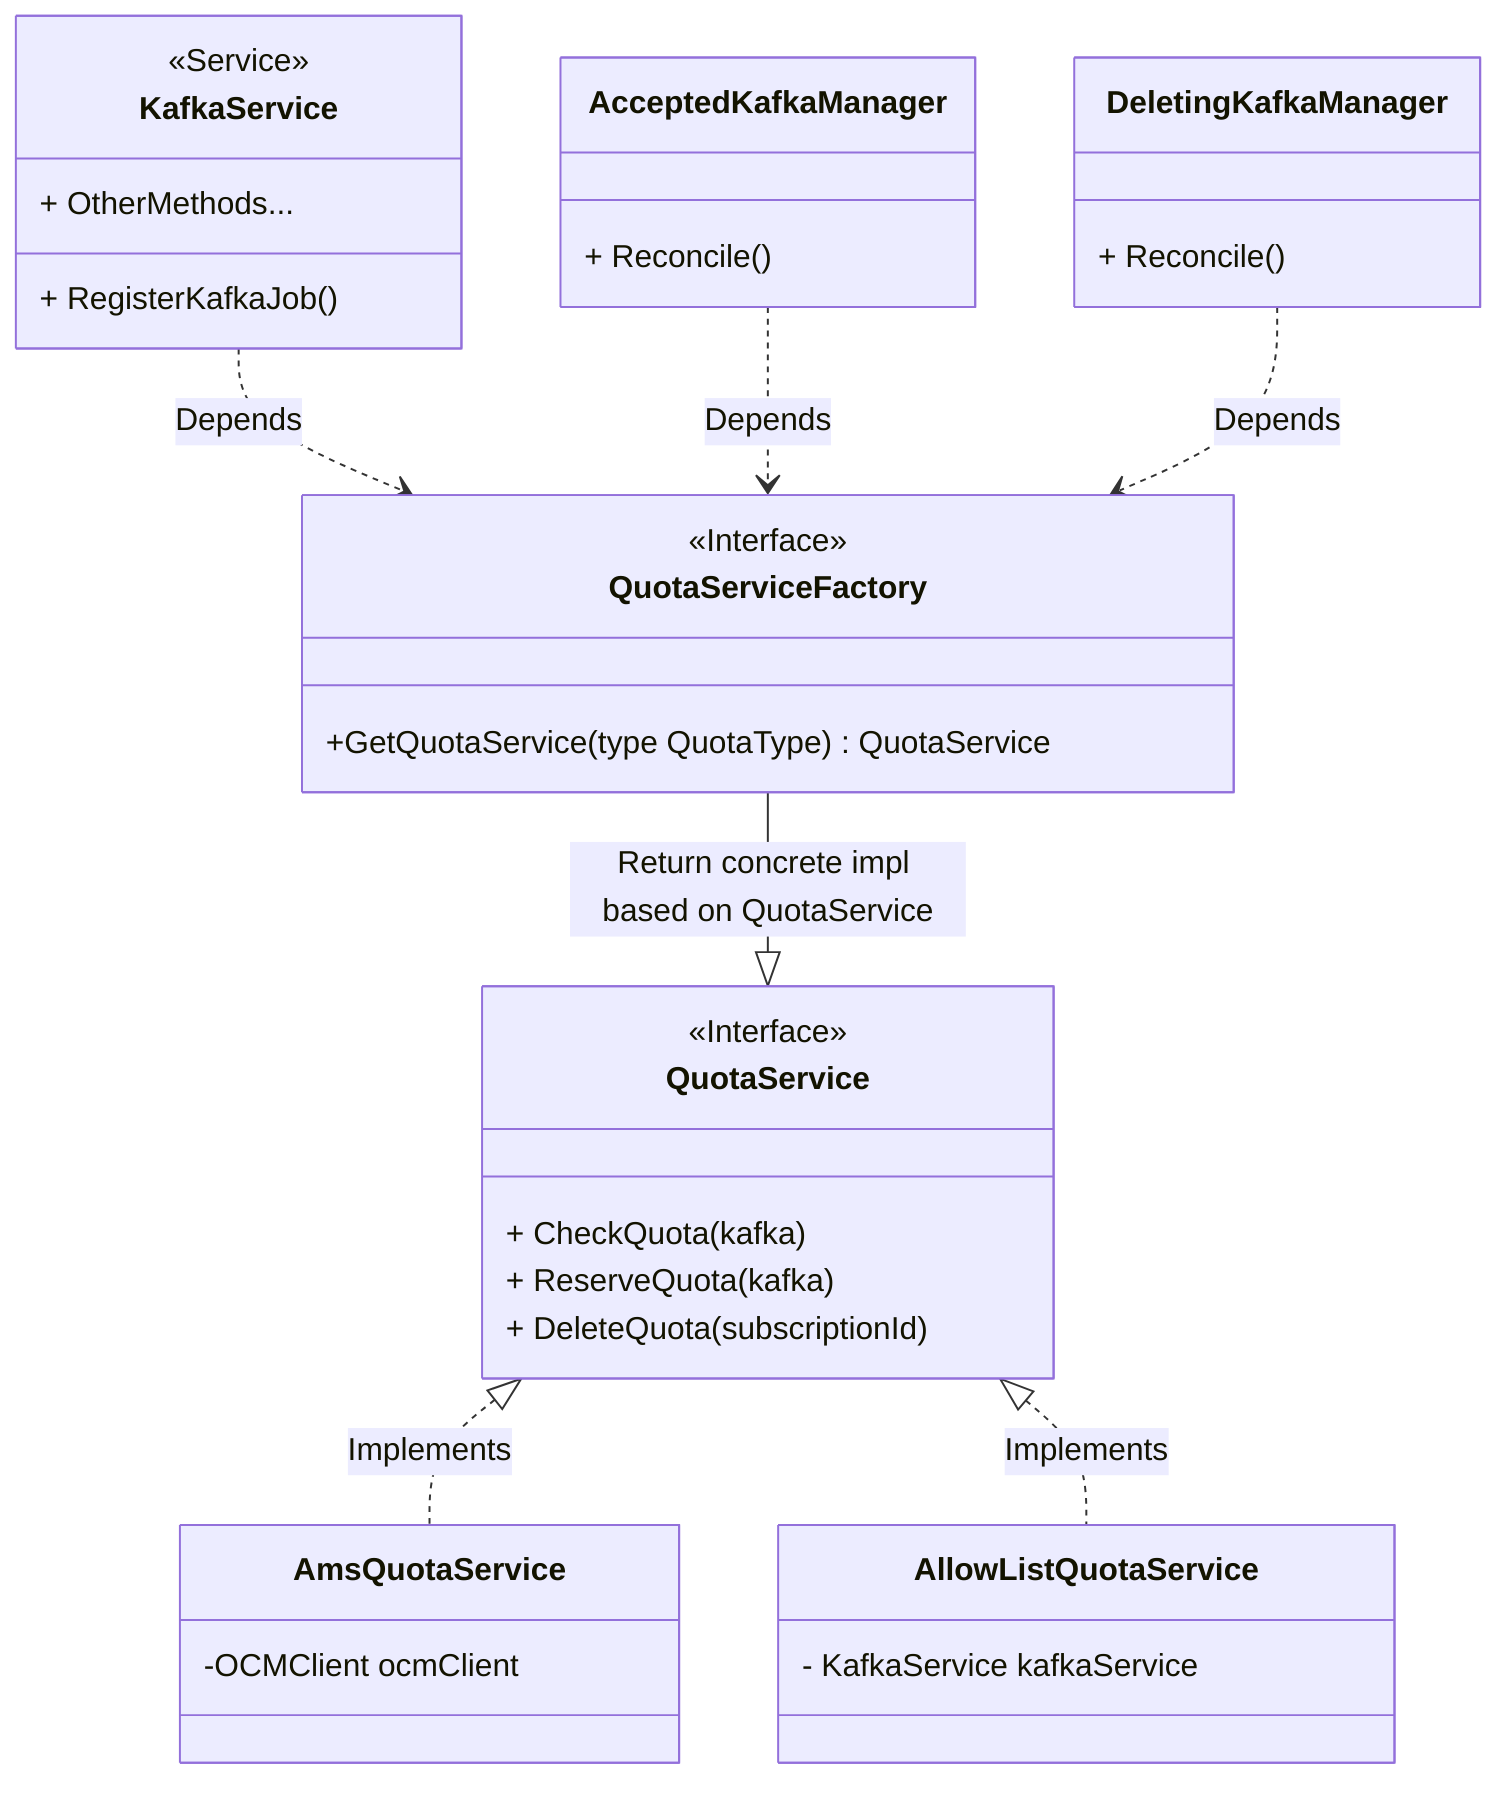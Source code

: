 classDiagram
  class QuotaService {
      <<Interface>>
      + CheckQuota(kafka)
      + ReserveQuota(kafka)
      + DeleteQuota(subscriptionId)
  }

  class QuotaServiceFactory {
      <<Interface>>
      +GetQuotaService(type QuotaType) QuotaService
  }

  class AmsQuotaService {
      -OCMClient ocmClient
  }
  class AllowListQuotaService {
      - KafkaService kafkaService
  }

  class KafkaService {
      <<Service>>
      + RegisterKafkaJob()
      + OtherMethods...
  }

  class AcceptedKafkaManager {
      + Reconcile()
  }

  class DeletingKafkaManager {
      + Reconcile()
  }

  QuotaService <|.. AmsQuotaService: Implements
  QuotaService <|.. AllowListQuotaService: Implements
  KafkaService ..> QuotaServiceFactory: Depends
  QuotaServiceFactory --|> QuotaService: Return concrete impl based on QuotaService
  AcceptedKafkaManager ..> QuotaServiceFactory: Depends
  DeletingKafkaManager ..> QuotaServiceFactory: Depends
